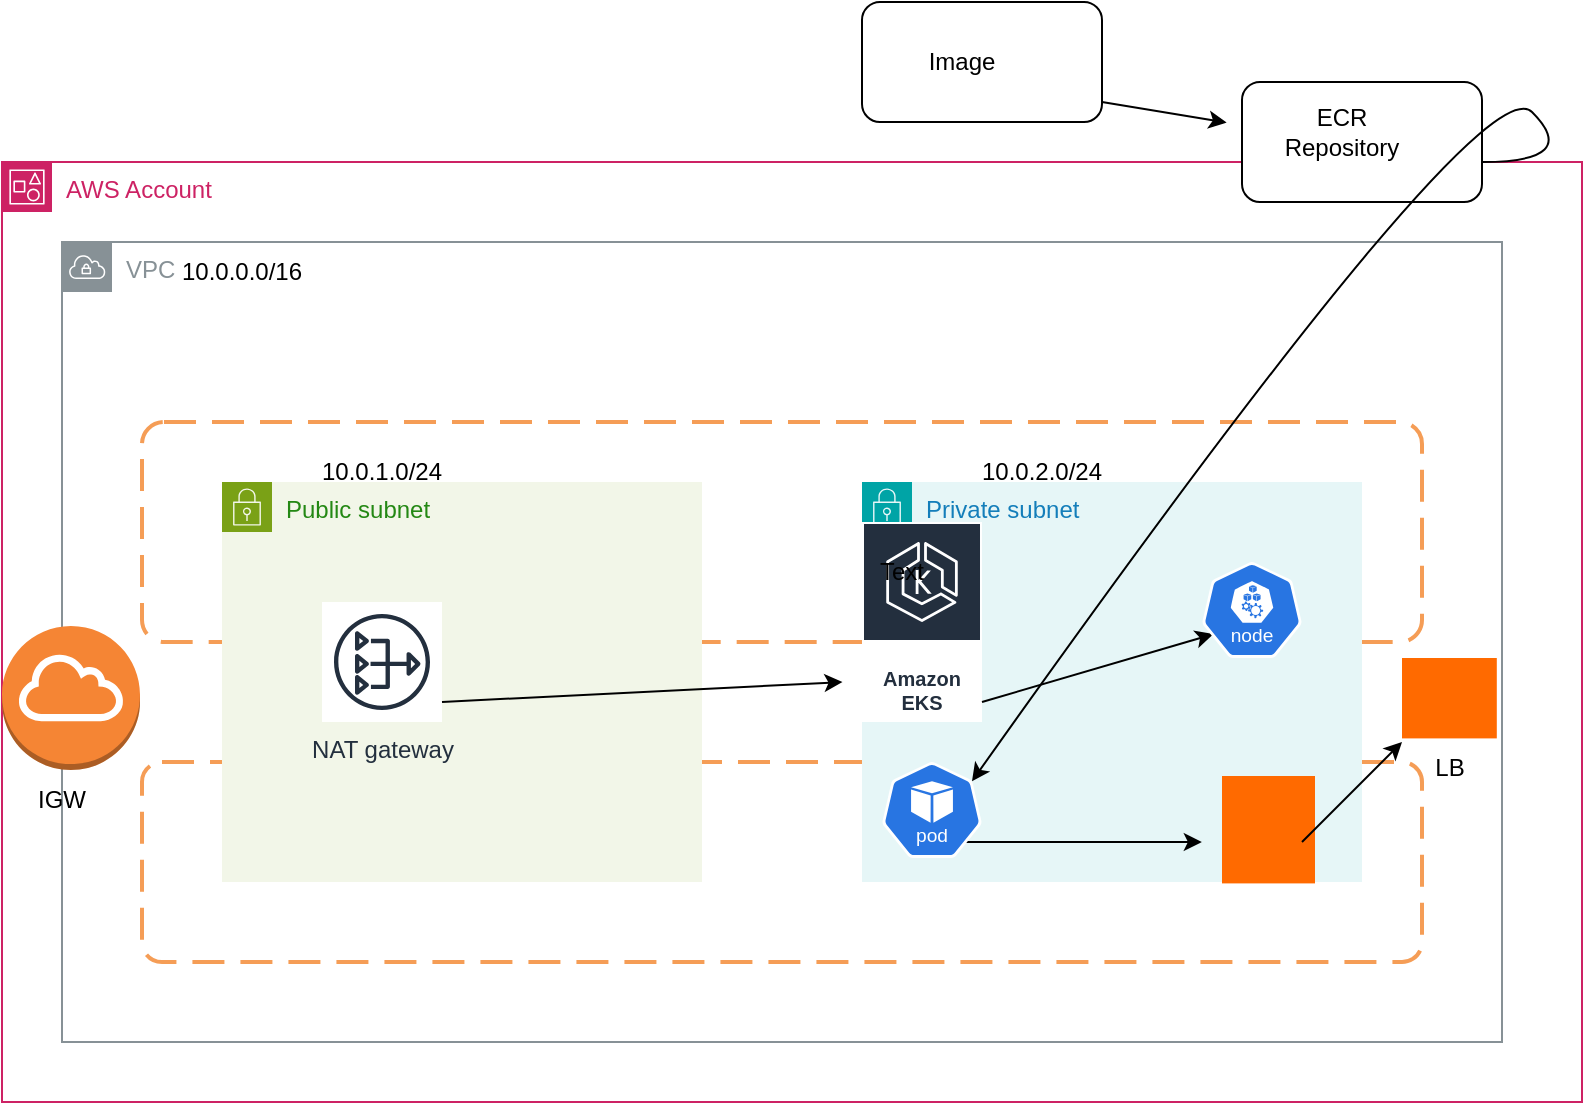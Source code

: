 <mxfile version="26.0.11">
  <diagram name="Page-1" id="ffONAau-GloypLVeAz17">
    <mxGraphModel dx="1354" dy="1762" grid="1" gridSize="10" guides="1" tooltips="1" connect="1" arrows="1" fold="1" page="1" pageScale="1" pageWidth="827" pageHeight="1169" math="0" shadow="0">
      <root>
        <mxCell id="0" />
        <mxCell id="1" parent="0" />
        <mxCell id="lZZhWsKGNbZdd5q-9L3x-1" value="VPC" style="sketch=0;outlineConnect=0;gradientColor=none;html=1;whiteSpace=wrap;fontSize=12;fontStyle=0;shape=mxgraph.aws4.group;grIcon=mxgraph.aws4.group_vpc;strokeColor=#879196;fillColor=none;verticalAlign=top;align=left;spacingLeft=30;fontColor=#879196;dashed=0;" vertex="1" parent="1">
          <mxGeometry x="40" y="40" width="720" height="400" as="geometry" />
        </mxCell>
        <mxCell id="lZZhWsKGNbZdd5q-9L3x-2" value="" style="rounded=1;arcSize=10;dashed=1;strokeColor=#F59D56;fillColor=none;gradientColor=none;dashPattern=8 4;strokeWidth=2;" vertex="1" parent="1">
          <mxGeometry x="80" y="130" width="640" height="110" as="geometry" />
        </mxCell>
        <mxCell id="lZZhWsKGNbZdd5q-9L3x-3" value="" style="rounded=1;arcSize=10;dashed=1;strokeColor=#F59D56;fillColor=none;gradientColor=none;dashPattern=8 4;strokeWidth=2;" vertex="1" parent="1">
          <mxGeometry x="80" y="300" width="640" height="100" as="geometry" />
        </mxCell>
        <mxCell id="lZZhWsKGNbZdd5q-9L3x-4" value="Public subnet" style="points=[[0,0],[0.25,0],[0.5,0],[0.75,0],[1,0],[1,0.25],[1,0.5],[1,0.75],[1,1],[0.75,1],[0.5,1],[0.25,1],[0,1],[0,0.75],[0,0.5],[0,0.25]];outlineConnect=0;gradientColor=none;html=1;whiteSpace=wrap;fontSize=12;fontStyle=0;container=1;pointerEvents=0;collapsible=0;recursiveResize=0;shape=mxgraph.aws4.group;grIcon=mxgraph.aws4.group_security_group;grStroke=0;strokeColor=#7AA116;fillColor=#F2F6E8;verticalAlign=top;align=left;spacingLeft=30;fontColor=#248814;dashed=0;" vertex="1" parent="1">
          <mxGeometry x="120" y="160" width="240" height="200" as="geometry" />
        </mxCell>
        <mxCell id="lZZhWsKGNbZdd5q-9L3x-6" value="Private subnet" style="points=[[0,0],[0.25,0],[0.5,0],[0.75,0],[1,0],[1,0.25],[1,0.5],[1,0.75],[1,1],[0.75,1],[0.5,1],[0.25,1],[0,1],[0,0.75],[0,0.5],[0,0.25]];outlineConnect=0;gradientColor=none;html=1;whiteSpace=wrap;fontSize=12;fontStyle=0;container=1;pointerEvents=0;collapsible=0;recursiveResize=0;shape=mxgraph.aws4.group;grIcon=mxgraph.aws4.group_security_group;grStroke=0;strokeColor=#00A4A6;fillColor=#E6F6F7;verticalAlign=top;align=left;spacingLeft=30;fontColor=#147EBA;dashed=0;" vertex="1" parent="1">
          <mxGeometry x="440" y="160" width="250" height="200" as="geometry" />
        </mxCell>
        <mxCell id="lZZhWsKGNbZdd5q-9L3x-7" value="AWS Account" style="points=[[0,0],[0.25,0],[0.5,0],[0.75,0],[1,0],[1,0.25],[1,0.5],[1,0.75],[1,1],[0.75,1],[0.5,1],[0.25,1],[0,1],[0,0.75],[0,0.5],[0,0.25]];outlineConnect=0;gradientColor=none;html=1;whiteSpace=wrap;fontSize=12;fontStyle=0;container=1;pointerEvents=0;collapsible=0;recursiveResize=0;shape=mxgraph.aws4.group;grIcon=mxgraph.aws4.group_account;strokeColor=#CD2264;fillColor=none;verticalAlign=top;align=left;spacingLeft=30;fontColor=#CD2264;dashed=0;" vertex="1" parent="1">
          <mxGeometry x="10" width="790" height="470" as="geometry" />
        </mxCell>
        <mxCell id="lZZhWsKGNbZdd5q-9L3x-8" value="" style="rounded=1;whiteSpace=wrap;html=1;" vertex="1" parent="lZZhWsKGNbZdd5q-9L3x-7">
          <mxGeometry x="620" y="-40" width="120" height="60" as="geometry" />
        </mxCell>
        <mxCell id="lZZhWsKGNbZdd5q-9L3x-10" value="ECR Repository" style="text;html=1;align=center;verticalAlign=middle;whiteSpace=wrap;rounded=0;" vertex="1" parent="lZZhWsKGNbZdd5q-9L3x-7">
          <mxGeometry x="640" y="-30" width="60" height="30" as="geometry" />
        </mxCell>
        <mxCell id="lZZhWsKGNbZdd5q-9L3x-13" value="Amazon EKS" style="sketch=0;outlineConnect=0;fontColor=#232F3E;gradientColor=none;strokeColor=#ffffff;fillColor=#232F3E;dashed=0;verticalLabelPosition=middle;verticalAlign=bottom;align=center;html=1;whiteSpace=wrap;fontSize=10;fontStyle=1;spacing=3;shape=mxgraph.aws4.productIcon;prIcon=mxgraph.aws4.eks;" vertex="1" parent="lZZhWsKGNbZdd5q-9L3x-7">
          <mxGeometry x="430" y="180" width="60" height="100" as="geometry" />
        </mxCell>
        <mxCell id="lZZhWsKGNbZdd5q-9L3x-19" value="" style="points=[];aspect=fixed;html=1;align=center;shadow=0;dashed=0;fillColor=#FF6A00;strokeColor=none;shape=mxgraph.alibaba_cloud.ahas_application_high_availability_service;" vertex="1" parent="lZZhWsKGNbZdd5q-9L3x-7">
          <mxGeometry x="610" y="307" width="46.5" height="53.7" as="geometry" />
        </mxCell>
        <mxCell id="lZZhWsKGNbZdd5q-9L3x-22" value="" style="endArrow=classic;html=1;rounded=0;entryX=0.837;entryY=0.964;entryDx=0;entryDy=0;entryPerimeter=0;" edge="1" parent="lZZhWsKGNbZdd5q-9L3x-7" target="lZZhWsKGNbZdd5q-9L3x-2">
          <mxGeometry width="50" height="50" relative="1" as="geometry">
            <mxPoint x="490" y="270" as="sourcePoint" />
            <mxPoint x="540" y="220" as="targetPoint" />
          </mxGeometry>
        </mxCell>
        <mxCell id="lZZhWsKGNbZdd5q-9L3x-23" value="" style="endArrow=classic;html=1;rounded=0;entryX=0.828;entryY=0.4;entryDx=0;entryDy=0;entryPerimeter=0;" edge="1" parent="lZZhWsKGNbZdd5q-9L3x-7" target="lZZhWsKGNbZdd5q-9L3x-3">
          <mxGeometry width="50" height="50" relative="1" as="geometry">
            <mxPoint x="480" y="340" as="sourcePoint" />
            <mxPoint x="530" y="290" as="targetPoint" />
          </mxGeometry>
        </mxCell>
        <mxCell id="lZZhWsKGNbZdd5q-9L3x-24" value="" style="points=[];aspect=fixed;html=1;align=center;shadow=0;dashed=0;fillColor=#FF6A00;strokeColor=none;shape=mxgraph.alibaba_cloud.alb_application_load_balancer_01;" vertex="1" parent="lZZhWsKGNbZdd5q-9L3x-7">
          <mxGeometry x="700" y="248" width="47.4" height="40.2" as="geometry" />
        </mxCell>
        <mxCell id="lZZhWsKGNbZdd5q-9L3x-26" value="LB" style="text;html=1;align=center;verticalAlign=middle;whiteSpace=wrap;rounded=0;" vertex="1" parent="lZZhWsKGNbZdd5q-9L3x-7">
          <mxGeometry x="693.7" y="288.2" width="60" height="30" as="geometry" />
        </mxCell>
        <mxCell id="lZZhWsKGNbZdd5q-9L3x-27" value="" style="endArrow=classic;html=1;rounded=0;" edge="1" parent="lZZhWsKGNbZdd5q-9L3x-7">
          <mxGeometry width="50" height="50" relative="1" as="geometry">
            <mxPoint x="650" y="340" as="sourcePoint" />
            <mxPoint x="700" y="290" as="targetPoint" />
          </mxGeometry>
        </mxCell>
        <mxCell id="lZZhWsKGNbZdd5q-9L3x-29" value="10.0.0.0/16" style="text;html=1;align=center;verticalAlign=middle;whiteSpace=wrap;rounded=0;" vertex="1" parent="lZZhWsKGNbZdd5q-9L3x-7">
          <mxGeometry x="90" y="40" width="60" height="30" as="geometry" />
        </mxCell>
        <mxCell id="lZZhWsKGNbZdd5q-9L3x-32" value="NAT gateway" style="sketch=0;outlineConnect=0;fontColor=#232F3E;gradientColor=none;strokeColor=#232F3E;fillColor=#ffffff;dashed=0;verticalLabelPosition=bottom;verticalAlign=top;align=center;html=1;fontSize=12;fontStyle=0;aspect=fixed;shape=mxgraph.aws4.resourceIcon;resIcon=mxgraph.aws4.nat_gateway;" vertex="1" parent="lZZhWsKGNbZdd5q-9L3x-7">
          <mxGeometry x="160" y="220" width="60" height="60" as="geometry" />
        </mxCell>
        <mxCell id="lZZhWsKGNbZdd5q-9L3x-34" value="" style="endArrow=classic;html=1;rounded=0;entryX=0.542;entryY=0.55;entryDx=0;entryDy=0;entryPerimeter=0;" edge="1" parent="lZZhWsKGNbZdd5q-9L3x-7" target="lZZhWsKGNbZdd5q-9L3x-1">
          <mxGeometry width="50" height="50" relative="1" as="geometry">
            <mxPoint x="220" y="270" as="sourcePoint" />
            <mxPoint x="270" y="220" as="targetPoint" />
          </mxGeometry>
        </mxCell>
        <mxCell id="lZZhWsKGNbZdd5q-9L3x-35" value="10.0.1.0/24" style="text;html=1;align=center;verticalAlign=middle;whiteSpace=wrap;rounded=0;" vertex="1" parent="lZZhWsKGNbZdd5q-9L3x-7">
          <mxGeometry x="160" y="140" width="60" height="30" as="geometry" />
        </mxCell>
        <mxCell id="lZZhWsKGNbZdd5q-9L3x-36" value="10.0.2.0/24" style="text;html=1;align=center;verticalAlign=middle;whiteSpace=wrap;rounded=0;" vertex="1" parent="lZZhWsKGNbZdd5q-9L3x-7">
          <mxGeometry x="490" y="140" width="60" height="30" as="geometry" />
        </mxCell>
        <mxCell id="lZZhWsKGNbZdd5q-9L3x-9" value="" style="rounded=1;whiteSpace=wrap;html=1;" vertex="1" parent="1">
          <mxGeometry x="440" y="-80" width="120" height="60" as="geometry" />
        </mxCell>
        <mxCell id="lZZhWsKGNbZdd5q-9L3x-11" value="Image" style="text;html=1;align=center;verticalAlign=middle;whiteSpace=wrap;rounded=0;" vertex="1" parent="1">
          <mxGeometry x="460" y="-65" width="60" height="30" as="geometry" />
        </mxCell>
        <mxCell id="lZZhWsKGNbZdd5q-9L3x-12" value="" style="endArrow=classic;html=1;rounded=0;entryX=-0.064;entryY=0.338;entryDx=0;entryDy=0;entryPerimeter=0;" edge="1" parent="1" target="lZZhWsKGNbZdd5q-9L3x-8">
          <mxGeometry width="50" height="50" relative="1" as="geometry">
            <mxPoint x="560" y="-30" as="sourcePoint" />
            <mxPoint x="610" y="-80" as="targetPoint" />
          </mxGeometry>
        </mxCell>
        <mxCell id="lZZhWsKGNbZdd5q-9L3x-14" value="" style="aspect=fixed;sketch=0;html=1;dashed=0;whitespace=wrap;verticalLabelPosition=bottom;verticalAlign=top;fillColor=#2875E2;strokeColor=#ffffff;points=[[0.005,0.63,0],[0.1,0.2,0],[0.9,0.2,0],[0.5,0,0],[0.995,0.63,0],[0.72,0.99,0],[0.5,1,0],[0.28,0.99,0]];shape=mxgraph.kubernetes.icon2;kubernetesLabel=1;prIcon=node" vertex="1" parent="1">
          <mxGeometry x="610" y="200" width="50" height="48" as="geometry" />
        </mxCell>
        <mxCell id="lZZhWsKGNbZdd5q-9L3x-15" value="" style="aspect=fixed;sketch=0;html=1;dashed=0;whitespace=wrap;verticalLabelPosition=bottom;verticalAlign=top;fillColor=#2875E2;strokeColor=#ffffff;points=[[0.005,0.63,0],[0.1,0.2,0],[0.9,0.2,0],[0.5,0,0],[0.995,0.63,0],[0.72,0.99,0],[0.5,1,0],[0.28,0.99,0]];shape=mxgraph.kubernetes.icon2;kubernetesLabel=1;prIcon=pod" vertex="1" parent="1">
          <mxGeometry x="450" y="300" width="50" height="48" as="geometry" />
        </mxCell>
        <mxCell id="lZZhWsKGNbZdd5q-9L3x-25" value="Text" style="text;html=1;align=center;verticalAlign=middle;whiteSpace=wrap;rounded=0;" vertex="1" parent="1">
          <mxGeometry x="430" y="190" width="60" height="30" as="geometry" />
        </mxCell>
        <mxCell id="lZZhWsKGNbZdd5q-9L3x-28" value="" style="curved=1;endArrow=classic;html=1;rounded=0;entryX=0.9;entryY=0.2;entryDx=0;entryDy=0;entryPerimeter=0;" edge="1" parent="1" target="lZZhWsKGNbZdd5q-9L3x-15">
          <mxGeometry width="50" height="50" relative="1" as="geometry">
            <mxPoint x="750" as="sourcePoint" />
            <mxPoint x="800" y="-50" as="targetPoint" />
            <Array as="points">
              <mxPoint x="800" />
              <mxPoint x="750" y="-50" />
            </Array>
          </mxGeometry>
        </mxCell>
        <mxCell id="lZZhWsKGNbZdd5q-9L3x-30" value="" style="outlineConnect=0;dashed=0;verticalLabelPosition=bottom;verticalAlign=top;align=center;html=1;shape=mxgraph.aws3.internet_gateway;fillColor=#F58534;gradientColor=none;" vertex="1" parent="1">
          <mxGeometry x="10" y="232" width="69" height="72" as="geometry" />
        </mxCell>
        <mxCell id="lZZhWsKGNbZdd5q-9L3x-31" value="IGW" style="text;html=1;align=center;verticalAlign=middle;whiteSpace=wrap;rounded=0;" vertex="1" parent="1">
          <mxGeometry x="10" y="304" width="60" height="30" as="geometry" />
        </mxCell>
      </root>
    </mxGraphModel>
  </diagram>
</mxfile>
